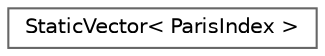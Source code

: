 digraph "Graphical Class Hierarchy"
{
 // LATEX_PDF_SIZE
  bgcolor="transparent";
  edge [fontname=Helvetica,fontsize=10,labelfontname=Helvetica,labelfontsize=10];
  node [fontname=Helvetica,fontsize=10,shape=box,height=0.2,width=0.4];
  rankdir="LR";
  Node0 [id="Node000000",label="StaticVector\< ParisIndex \>",height=0.2,width=0.4,color="grey40", fillcolor="white", style="filled",URL="$class_static_vector.html",tooltip=" "];
}
